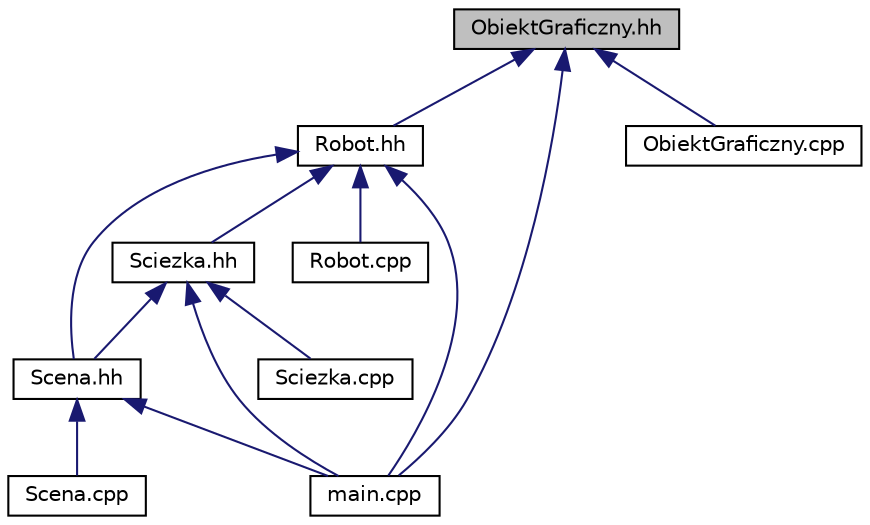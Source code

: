 digraph "ObiektGraficzny.hh"
{
  edge [fontname="Helvetica",fontsize="10",labelfontname="Helvetica",labelfontsize="10"];
  node [fontname="Helvetica",fontsize="10",shape=record];
  Node1 [label="ObiektGraficzny.hh",height=0.2,width=0.4,color="black", fillcolor="grey75", style="filled", fontcolor="black"];
  Node1 -> Node2 [dir="back",color="midnightblue",fontsize="10",style="solid",fontname="Helvetica"];
  Node2 [label="Robot.hh",height=0.2,width=0.4,color="black", fillcolor="white", style="filled",URL="$_robot_8hh.html",tooltip="Definicja klasy Robot. "];
  Node2 -> Node3 [dir="back",color="midnightblue",fontsize="10",style="solid",fontname="Helvetica"];
  Node3 [label="Scena.hh",height=0.2,width=0.4,color="black", fillcolor="white", style="filled",URL="$_scena_8hh.html",tooltip="Definicja klasy Scena. "];
  Node3 -> Node4 [dir="back",color="midnightblue",fontsize="10",style="solid",fontname="Helvetica"];
  Node4 [label="main.cpp",height=0.2,width=0.4,color="black", fillcolor="white", style="filled",URL="$main_8cpp.html"];
  Node3 -> Node5 [dir="back",color="midnightblue",fontsize="10",style="solid",fontname="Helvetica"];
  Node5 [label="Scena.cpp",height=0.2,width=0.4,color="black", fillcolor="white", style="filled",URL="$_scena_8cpp.html"];
  Node2 -> Node6 [dir="back",color="midnightblue",fontsize="10",style="solid",fontname="Helvetica"];
  Node6 [label="Sciezka.hh",height=0.2,width=0.4,color="black", fillcolor="white", style="filled",URL="$_sciezka_8hh.html",tooltip="Definicja klasy Sciezka. "];
  Node6 -> Node3 [dir="back",color="midnightblue",fontsize="10",style="solid",fontname="Helvetica"];
  Node6 -> Node4 [dir="back",color="midnightblue",fontsize="10",style="solid",fontname="Helvetica"];
  Node6 -> Node7 [dir="back",color="midnightblue",fontsize="10",style="solid",fontname="Helvetica"];
  Node7 [label="Sciezka.cpp",height=0.2,width=0.4,color="black", fillcolor="white", style="filled",URL="$_sciezka_8cpp.html",tooltip="Definicja metod klasy Sciezka. "];
  Node2 -> Node4 [dir="back",color="midnightblue",fontsize="10",style="solid",fontname="Helvetica"];
  Node2 -> Node8 [dir="back",color="midnightblue",fontsize="10",style="solid",fontname="Helvetica"];
  Node8 [label="Robot.cpp",height=0.2,width=0.4,color="black", fillcolor="white", style="filled",URL="$_robot_8cpp.html",tooltip="Definicja metod klasy Robot. "];
  Node1 -> Node4 [dir="back",color="midnightblue",fontsize="10",style="solid",fontname="Helvetica"];
  Node1 -> Node9 [dir="back",color="midnightblue",fontsize="10",style="solid",fontname="Helvetica"];
  Node9 [label="ObiektGraficzny.cpp",height=0.2,width=0.4,color="black", fillcolor="white", style="filled",URL="$_obiekt_graficzny_8cpp.html",tooltip="Definicja metod klasy Obiekt_Graficzny. "];
}
